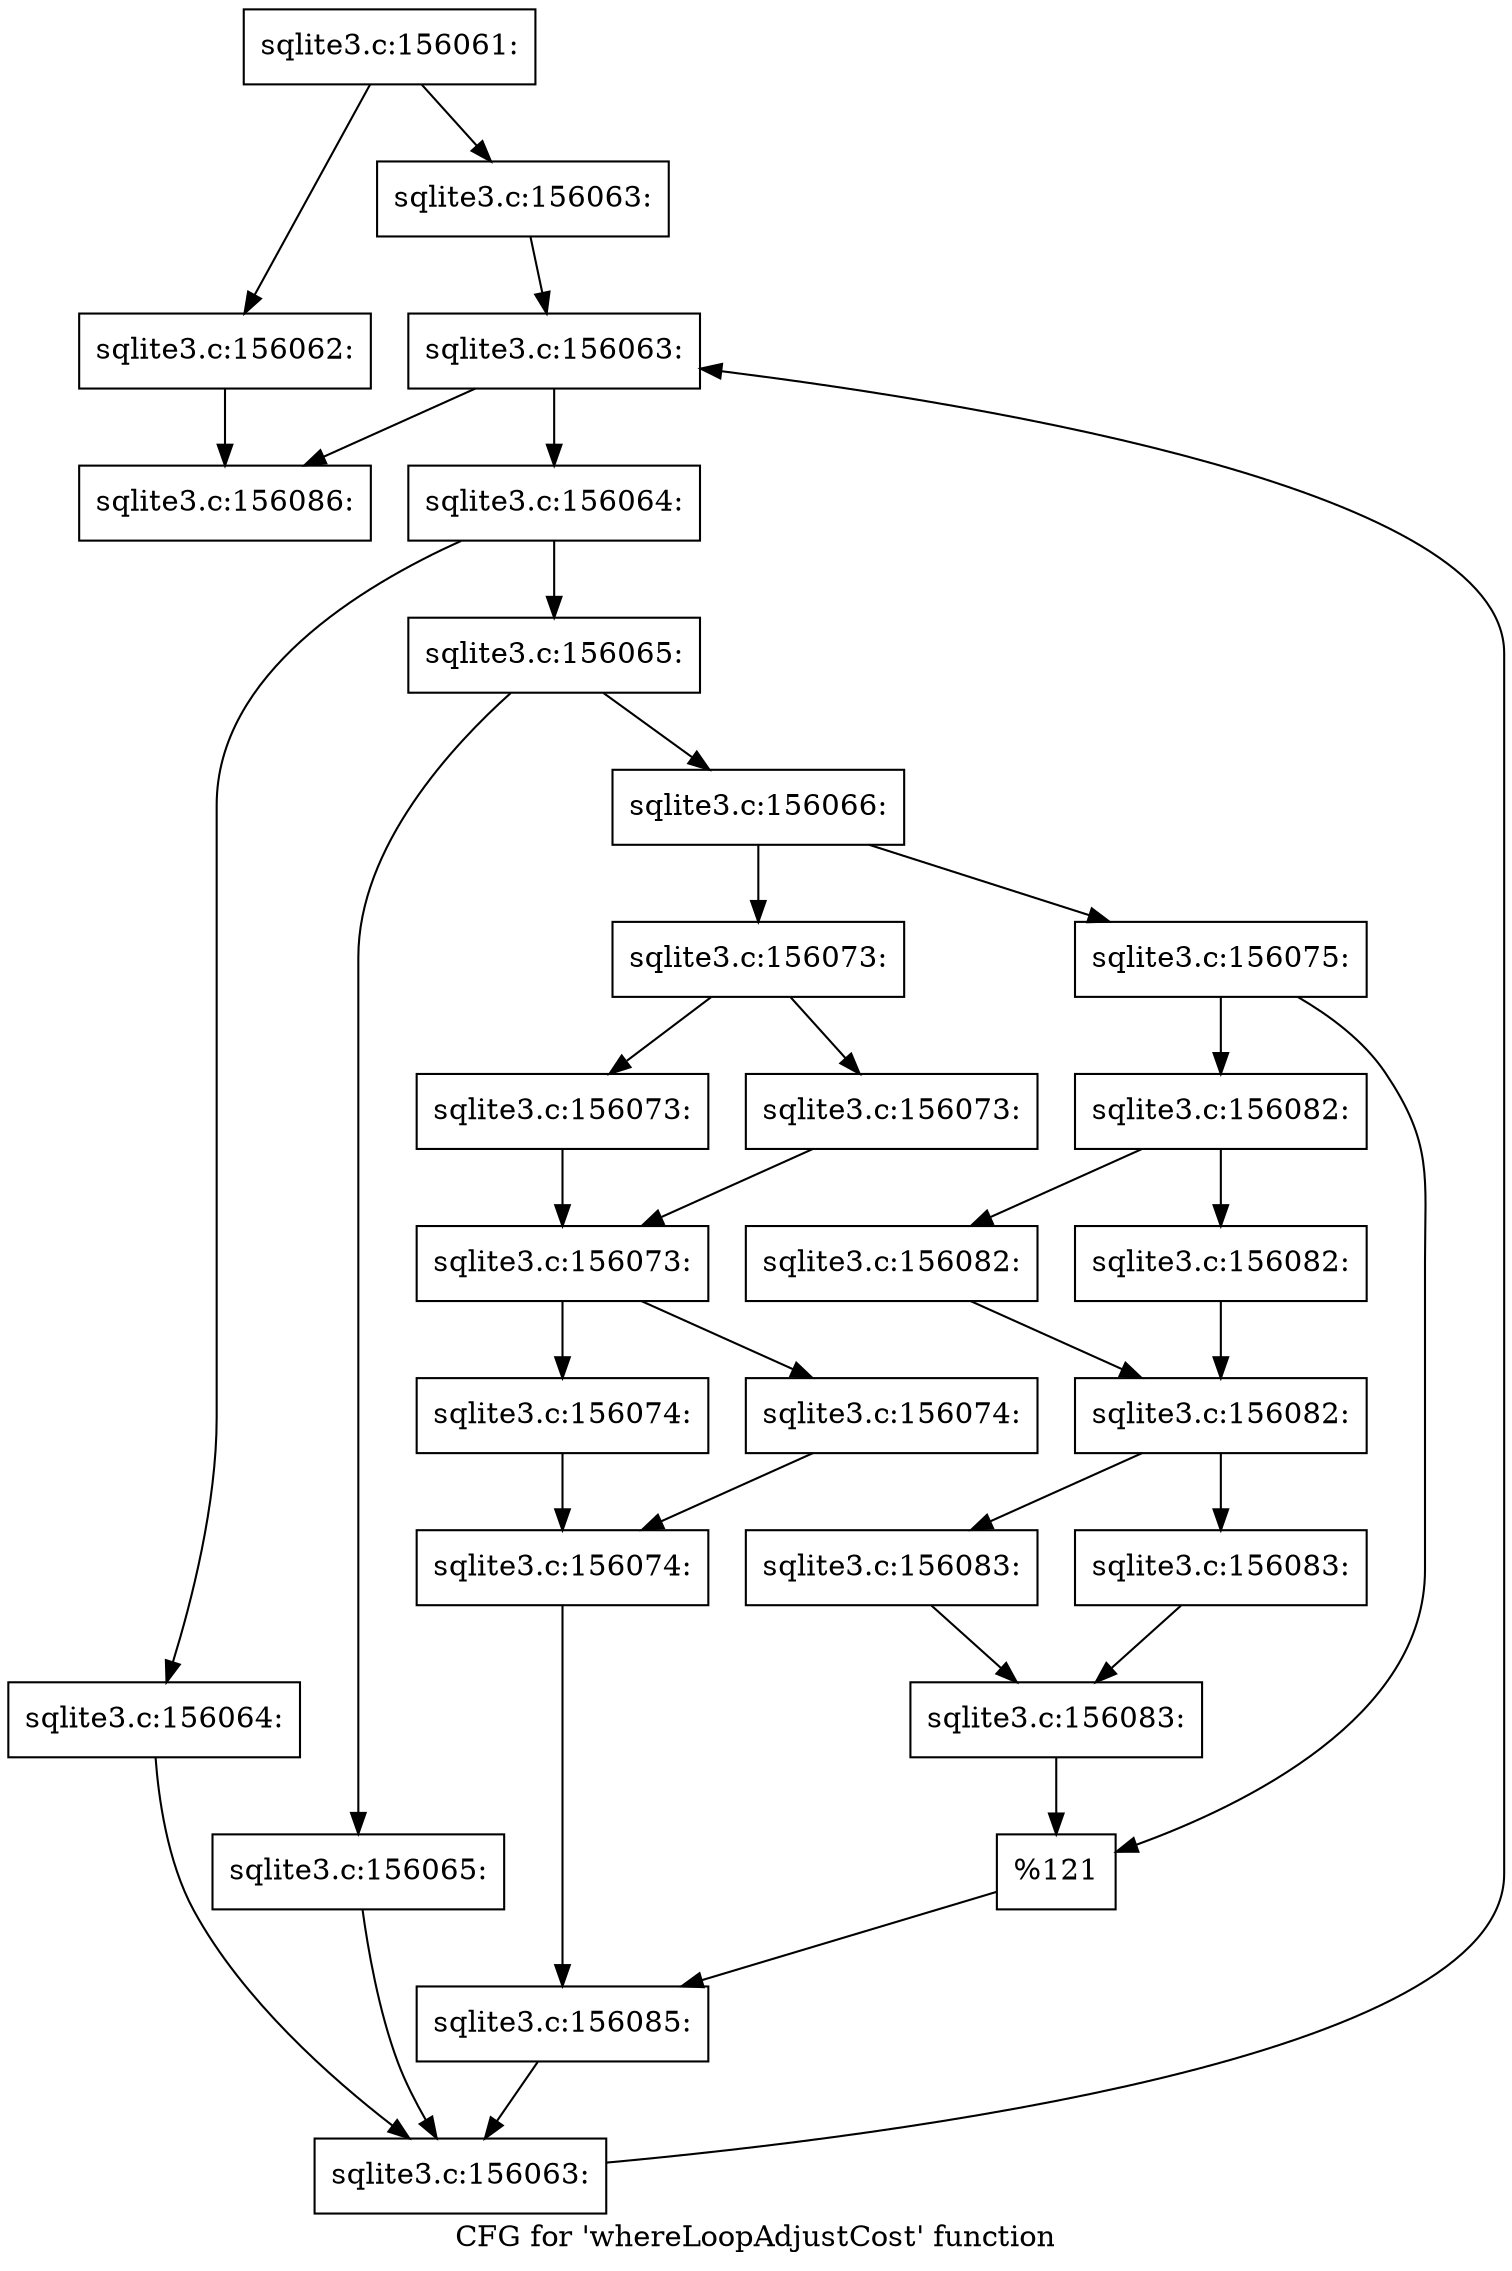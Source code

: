 digraph "CFG for 'whereLoopAdjustCost' function" {
	label="CFG for 'whereLoopAdjustCost' function";

	Node0x55c0f9720b40 [shape=record,label="{sqlite3.c:156061:}"];
	Node0x55c0f9720b40 -> Node0x55c0f972d230;
	Node0x55c0f9720b40 -> Node0x55c0f972d9f0;
	Node0x55c0f972d230 [shape=record,label="{sqlite3.c:156062:}"];
	Node0x55c0f972d230 -> Node0x55c0f972df20;
	Node0x55c0f972d9f0 [shape=record,label="{sqlite3.c:156063:}"];
	Node0x55c0f972d9f0 -> Node0x55c0f972dfb0;
	Node0x55c0f972dfb0 [shape=record,label="{sqlite3.c:156063:}"];
	Node0x55c0f972dfb0 -> Node0x55c0f972e1d0;
	Node0x55c0f972dfb0 -> Node0x55c0f972df20;
	Node0x55c0f972e1d0 [shape=record,label="{sqlite3.c:156064:}"];
	Node0x55c0f972e1d0 -> Node0x55c0f972e510;
	Node0x55c0f972e1d0 -> Node0x55c0f972e560;
	Node0x55c0f972e510 [shape=record,label="{sqlite3.c:156064:}"];
	Node0x55c0f972e510 -> Node0x55c0f972e140;
	Node0x55c0f972e560 [shape=record,label="{sqlite3.c:156065:}"];
	Node0x55c0f972e560 -> Node0x55c0f972ed70;
	Node0x55c0f972e560 -> Node0x55c0f972edc0;
	Node0x55c0f972ed70 [shape=record,label="{sqlite3.c:156065:}"];
	Node0x55c0f972ed70 -> Node0x55c0f972e140;
	Node0x55c0f972edc0 [shape=record,label="{sqlite3.c:156066:}"];
	Node0x55c0f972edc0 -> Node0x55c0f972f440;
	Node0x55c0f972edc0 -> Node0x55c0f972f4e0;
	Node0x55c0f972f440 [shape=record,label="{sqlite3.c:156073:}"];
	Node0x55c0f972f440 -> Node0x55c0f66458a0;
	Node0x55c0f972f440 -> Node0x55c0f972fc90;
	Node0x55c0f66458a0 [shape=record,label="{sqlite3.c:156073:}"];
	Node0x55c0f66458a0 -> Node0x55c0f9730020;
	Node0x55c0f972fc90 [shape=record,label="{sqlite3.c:156073:}"];
	Node0x55c0f972fc90 -> Node0x55c0f9730020;
	Node0x55c0f9730020 [shape=record,label="{sqlite3.c:156073:}"];
	Node0x55c0f9730020 -> Node0x55c0f97309a0;
	Node0x55c0f9730020 -> Node0x55c0f97309f0;
	Node0x55c0f97309a0 [shape=record,label="{sqlite3.c:156074:}"];
	Node0x55c0f97309a0 -> Node0x55c0f9730a40;
	Node0x55c0f97309f0 [shape=record,label="{sqlite3.c:156074:}"];
	Node0x55c0f97309f0 -> Node0x55c0f9730a40;
	Node0x55c0f9730a40 [shape=record,label="{sqlite3.c:156074:}"];
	Node0x55c0f9730a40 -> Node0x55c0f972f490;
	Node0x55c0f972f4e0 [shape=record,label="{sqlite3.c:156075:}"];
	Node0x55c0f972f4e0 -> Node0x55c0f9731a90;
	Node0x55c0f972f4e0 -> Node0x55c0f9731ae0;
	Node0x55c0f9731a90 [shape=record,label="{sqlite3.c:156082:}"];
	Node0x55c0f9731a90 -> Node0x55c0f9731fa0;
	Node0x55c0f9731a90 -> Node0x55c0f9731ff0;
	Node0x55c0f9731fa0 [shape=record,label="{sqlite3.c:156082:}"];
	Node0x55c0f9731fa0 -> Node0x55c0f9732040;
	Node0x55c0f9731ff0 [shape=record,label="{sqlite3.c:156082:}"];
	Node0x55c0f9731ff0 -> Node0x55c0f9732040;
	Node0x55c0f9732040 [shape=record,label="{sqlite3.c:156082:}"];
	Node0x55c0f9732040 -> Node0x55c0f9732e90;
	Node0x55c0f9732040 -> Node0x55c0f9732ee0;
	Node0x55c0f9732e90 [shape=record,label="{sqlite3.c:156083:}"];
	Node0x55c0f9732e90 -> Node0x55c0f9732f30;
	Node0x55c0f9732ee0 [shape=record,label="{sqlite3.c:156083:}"];
	Node0x55c0f9732ee0 -> Node0x55c0f9732f30;
	Node0x55c0f9732f30 [shape=record,label="{sqlite3.c:156083:}"];
	Node0x55c0f9732f30 -> Node0x55c0f9731ae0;
	Node0x55c0f9731ae0 [shape=record,label="{%121}"];
	Node0x55c0f9731ae0 -> Node0x55c0f972f490;
	Node0x55c0f972f490 [shape=record,label="{sqlite3.c:156085:}"];
	Node0x55c0f972f490 -> Node0x55c0f972e140;
	Node0x55c0f972e140 [shape=record,label="{sqlite3.c:156063:}"];
	Node0x55c0f972e140 -> Node0x55c0f972dfb0;
	Node0x55c0f972df20 [shape=record,label="{sqlite3.c:156086:}"];
}
